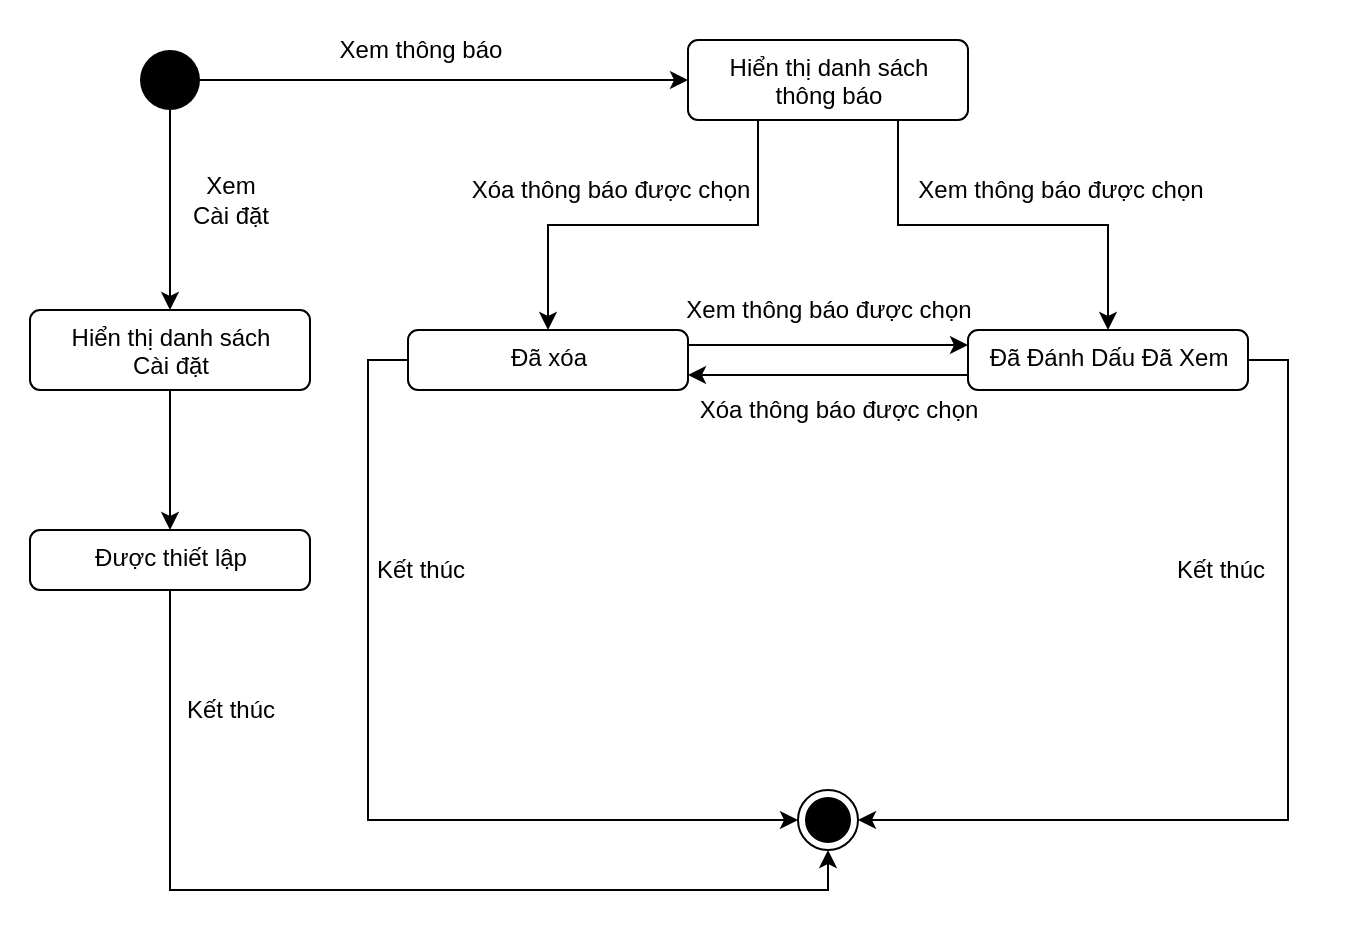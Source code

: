 <mxfile version="13.9.2" type="device"><diagram id="AvYJ51g3TfYV6zLn-kls" name="Page-1"><mxGraphModel dx="1038" dy="523" grid="1" gridSize="10" guides="1" tooltips="1" connect="1" arrows="1" fold="1" page="1" pageScale="1" pageWidth="827" pageHeight="1169" math="0" shadow="0"><root><mxCell id="0"/><mxCell id="1" parent="0"/><mxCell id="u50XIv3UcbwI38wUe0t2-1" value="" style="rounded=0;whiteSpace=wrap;html=1;strokeColor=none;" vertex="1" parent="1"><mxGeometry y="5" width="680" height="465" as="geometry"/></mxCell><mxCell id="3YWmeVObOPSd6eo7wQ3M-4" style="edgeStyle=orthogonalEdgeStyle;rounded=0;orthogonalLoop=1;jettySize=auto;html=1;" parent="1" source="3YWmeVObOPSd6eo7wQ3M-1" target="3YWmeVObOPSd6eo7wQ3M-3" edge="1"><mxGeometry relative="1" as="geometry"/></mxCell><mxCell id="3YWmeVObOPSd6eo7wQ3M-21" style="edgeStyle=orthogonalEdgeStyle;rounded=0;orthogonalLoop=1;jettySize=auto;html=1;entryX=0.5;entryY=0;entryDx=0;entryDy=0;" parent="1" source="3YWmeVObOPSd6eo7wQ3M-1" target="3YWmeVObOPSd6eo7wQ3M-20" edge="1"><mxGeometry relative="1" as="geometry"/></mxCell><mxCell id="3YWmeVObOPSd6eo7wQ3M-1" value="" style="ellipse;fillColor=#000000;strokeColor=none;" parent="1" vertex="1"><mxGeometry x="70" y="30" width="30" height="30" as="geometry"/></mxCell><mxCell id="3YWmeVObOPSd6eo7wQ3M-2" value="" style="ellipse;html=1;shape=endState;fillColor=#000000;strokeColor=#000000;" parent="1" vertex="1"><mxGeometry x="399" y="400" width="30" height="30" as="geometry"/></mxCell><mxCell id="3YWmeVObOPSd6eo7wQ3M-8" style="edgeStyle=orthogonalEdgeStyle;rounded=0;orthogonalLoop=1;jettySize=auto;html=1;entryX=0.5;entryY=0;entryDx=0;entryDy=0;exitX=0.25;exitY=1;exitDx=0;exitDy=0;" parent="1" source="3YWmeVObOPSd6eo7wQ3M-3" target="3YWmeVObOPSd6eo7wQ3M-7" edge="1"><mxGeometry relative="1" as="geometry"/></mxCell><mxCell id="3YWmeVObOPSd6eo7wQ3M-9" style="edgeStyle=orthogonalEdgeStyle;rounded=0;orthogonalLoop=1;jettySize=auto;html=1;entryX=0.5;entryY=0;entryDx=0;entryDy=0;exitX=0.75;exitY=1;exitDx=0;exitDy=0;" parent="1" source="3YWmeVObOPSd6eo7wQ3M-3" target="3YWmeVObOPSd6eo7wQ3M-6" edge="1"><mxGeometry relative="1" as="geometry"/></mxCell><mxCell id="3YWmeVObOPSd6eo7wQ3M-3" value="Hiển thị danh sách &lt;br&gt;thông báo" style="html=1;align=center;verticalAlign=top;rounded=1;absoluteArcSize=1;arcSize=10;dashed=0;" parent="1" vertex="1"><mxGeometry x="344" y="25" width="140" height="40" as="geometry"/></mxCell><mxCell id="3YWmeVObOPSd6eo7wQ3M-5" value="Xem thông báo" style="text;html=1;align=center;verticalAlign=middle;resizable=0;points=[];autosize=1;" parent="1" vertex="1"><mxGeometry x="160" y="20" width="100" height="20" as="geometry"/></mxCell><mxCell id="3YWmeVObOPSd6eo7wQ3M-11" style="edgeStyle=orthogonalEdgeStyle;rounded=0;orthogonalLoop=1;jettySize=auto;html=1;entryX=1;entryY=0.5;entryDx=0;entryDy=0;exitX=1;exitY=0.5;exitDx=0;exitDy=0;" parent="1" source="3YWmeVObOPSd6eo7wQ3M-6" target="3YWmeVObOPSd6eo7wQ3M-2" edge="1"><mxGeometry relative="1" as="geometry"/></mxCell><mxCell id="3YWmeVObOPSd6eo7wQ3M-13" style="edgeStyle=orthogonalEdgeStyle;rounded=0;orthogonalLoop=1;jettySize=auto;html=1;entryX=1;entryY=0.75;entryDx=0;entryDy=0;exitX=0;exitY=0.75;exitDx=0;exitDy=0;" parent="1" source="3YWmeVObOPSd6eo7wQ3M-6" target="3YWmeVObOPSd6eo7wQ3M-7" edge="1"><mxGeometry relative="1" as="geometry"/></mxCell><mxCell id="3YWmeVObOPSd6eo7wQ3M-6" value="Đã Đánh Dấu Đã Xem" style="html=1;align=center;verticalAlign=top;rounded=1;absoluteArcSize=1;arcSize=10;dashed=0;" parent="1" vertex="1"><mxGeometry x="484" y="170" width="140" height="30" as="geometry"/></mxCell><mxCell id="3YWmeVObOPSd6eo7wQ3M-10" style="edgeStyle=orthogonalEdgeStyle;rounded=0;orthogonalLoop=1;jettySize=auto;html=1;entryX=0;entryY=0.5;entryDx=0;entryDy=0;exitX=0;exitY=0.5;exitDx=0;exitDy=0;" parent="1" source="3YWmeVObOPSd6eo7wQ3M-7" target="3YWmeVObOPSd6eo7wQ3M-2" edge="1"><mxGeometry relative="1" as="geometry"/></mxCell><mxCell id="3YWmeVObOPSd6eo7wQ3M-12" style="edgeStyle=orthogonalEdgeStyle;rounded=0;orthogonalLoop=1;jettySize=auto;html=1;exitX=1;exitY=0.25;exitDx=0;exitDy=0;entryX=0;entryY=0.25;entryDx=0;entryDy=0;" parent="1" source="3YWmeVObOPSd6eo7wQ3M-7" target="3YWmeVObOPSd6eo7wQ3M-6" edge="1"><mxGeometry relative="1" as="geometry"/></mxCell><mxCell id="3YWmeVObOPSd6eo7wQ3M-7" value="Đã xóa" style="html=1;align=center;verticalAlign=top;rounded=1;absoluteArcSize=1;arcSize=10;dashed=0;" parent="1" vertex="1"><mxGeometry x="204" y="170" width="140" height="30" as="geometry"/></mxCell><mxCell id="3YWmeVObOPSd6eo7wQ3M-14" value="Xóa thông báo được chọn" style="text;html=1;align=center;verticalAlign=middle;resizable=0;points=[];autosize=1;" parent="1" vertex="1"><mxGeometry x="230" y="90" width="150" height="20" as="geometry"/></mxCell><mxCell id="3YWmeVObOPSd6eo7wQ3M-15" value="Xem thông báo được chọn" style="text;html=1;align=center;verticalAlign=middle;resizable=0;points=[];autosize=1;" parent="1" vertex="1"><mxGeometry x="450" y="90" width="160" height="20" as="geometry"/></mxCell><mxCell id="3YWmeVObOPSd6eo7wQ3M-16" value="Xem thông báo được chọn" style="text;html=1;align=center;verticalAlign=middle;resizable=0;points=[];autosize=1;" parent="1" vertex="1"><mxGeometry x="334" y="150" width="160" height="20" as="geometry"/></mxCell><mxCell id="3YWmeVObOPSd6eo7wQ3M-17" value="Xóa thông báo được chọn" style="text;html=1;align=center;verticalAlign=middle;resizable=0;points=[];autosize=1;" parent="1" vertex="1"><mxGeometry x="344" y="200" width="150" height="20" as="geometry"/></mxCell><mxCell id="3YWmeVObOPSd6eo7wQ3M-18" value="Kết thúc" style="text;html=1;align=center;verticalAlign=middle;resizable=0;points=[];autosize=1;" parent="1" vertex="1"><mxGeometry x="180" y="280" width="60" height="20" as="geometry"/></mxCell><mxCell id="3YWmeVObOPSd6eo7wQ3M-19" value="Kết thúc" style="text;html=1;align=center;verticalAlign=middle;resizable=0;points=[];autosize=1;" parent="1" vertex="1"><mxGeometry x="580" y="280" width="60" height="20" as="geometry"/></mxCell><mxCell id="3YWmeVObOPSd6eo7wQ3M-24" style="edgeStyle=orthogonalEdgeStyle;rounded=0;orthogonalLoop=1;jettySize=auto;html=1;entryX=0.5;entryY=0;entryDx=0;entryDy=0;" parent="1" source="3YWmeVObOPSd6eo7wQ3M-20" target="3YWmeVObOPSd6eo7wQ3M-23" edge="1"><mxGeometry relative="1" as="geometry"/></mxCell><mxCell id="3YWmeVObOPSd6eo7wQ3M-20" value="Hiển thị danh sách &lt;br&gt;Cài đặt" style="html=1;align=center;verticalAlign=top;rounded=1;absoluteArcSize=1;arcSize=10;dashed=0;" parent="1" vertex="1"><mxGeometry x="15" y="160" width="140" height="40" as="geometry"/></mxCell><mxCell id="3YWmeVObOPSd6eo7wQ3M-22" value="Xem&lt;br&gt;Cài đặt" style="text;html=1;align=center;verticalAlign=middle;resizable=0;points=[];autosize=1;" parent="1" vertex="1"><mxGeometry x="90" y="90" width="50" height="30" as="geometry"/></mxCell><mxCell id="3YWmeVObOPSd6eo7wQ3M-25" style="edgeStyle=orthogonalEdgeStyle;rounded=0;orthogonalLoop=1;jettySize=auto;html=1;entryX=0.5;entryY=1;entryDx=0;entryDy=0;" parent="1" source="3YWmeVObOPSd6eo7wQ3M-23" target="3YWmeVObOPSd6eo7wQ3M-2" edge="1"><mxGeometry relative="1" as="geometry"><Array as="points"><mxPoint x="85" y="450"/><mxPoint x="414" y="450"/></Array></mxGeometry></mxCell><mxCell id="3YWmeVObOPSd6eo7wQ3M-23" value="Được thiết lập" style="html=1;align=center;verticalAlign=top;rounded=1;absoluteArcSize=1;arcSize=10;dashed=0;" parent="1" vertex="1"><mxGeometry x="15" y="270" width="140" height="30" as="geometry"/></mxCell><mxCell id="3YWmeVObOPSd6eo7wQ3M-26" value="Kết thúc" style="text;html=1;align=center;verticalAlign=middle;resizable=0;points=[];autosize=1;" parent="1" vertex="1"><mxGeometry x="85" y="350" width="60" height="20" as="geometry"/></mxCell></root></mxGraphModel></diagram></mxfile>